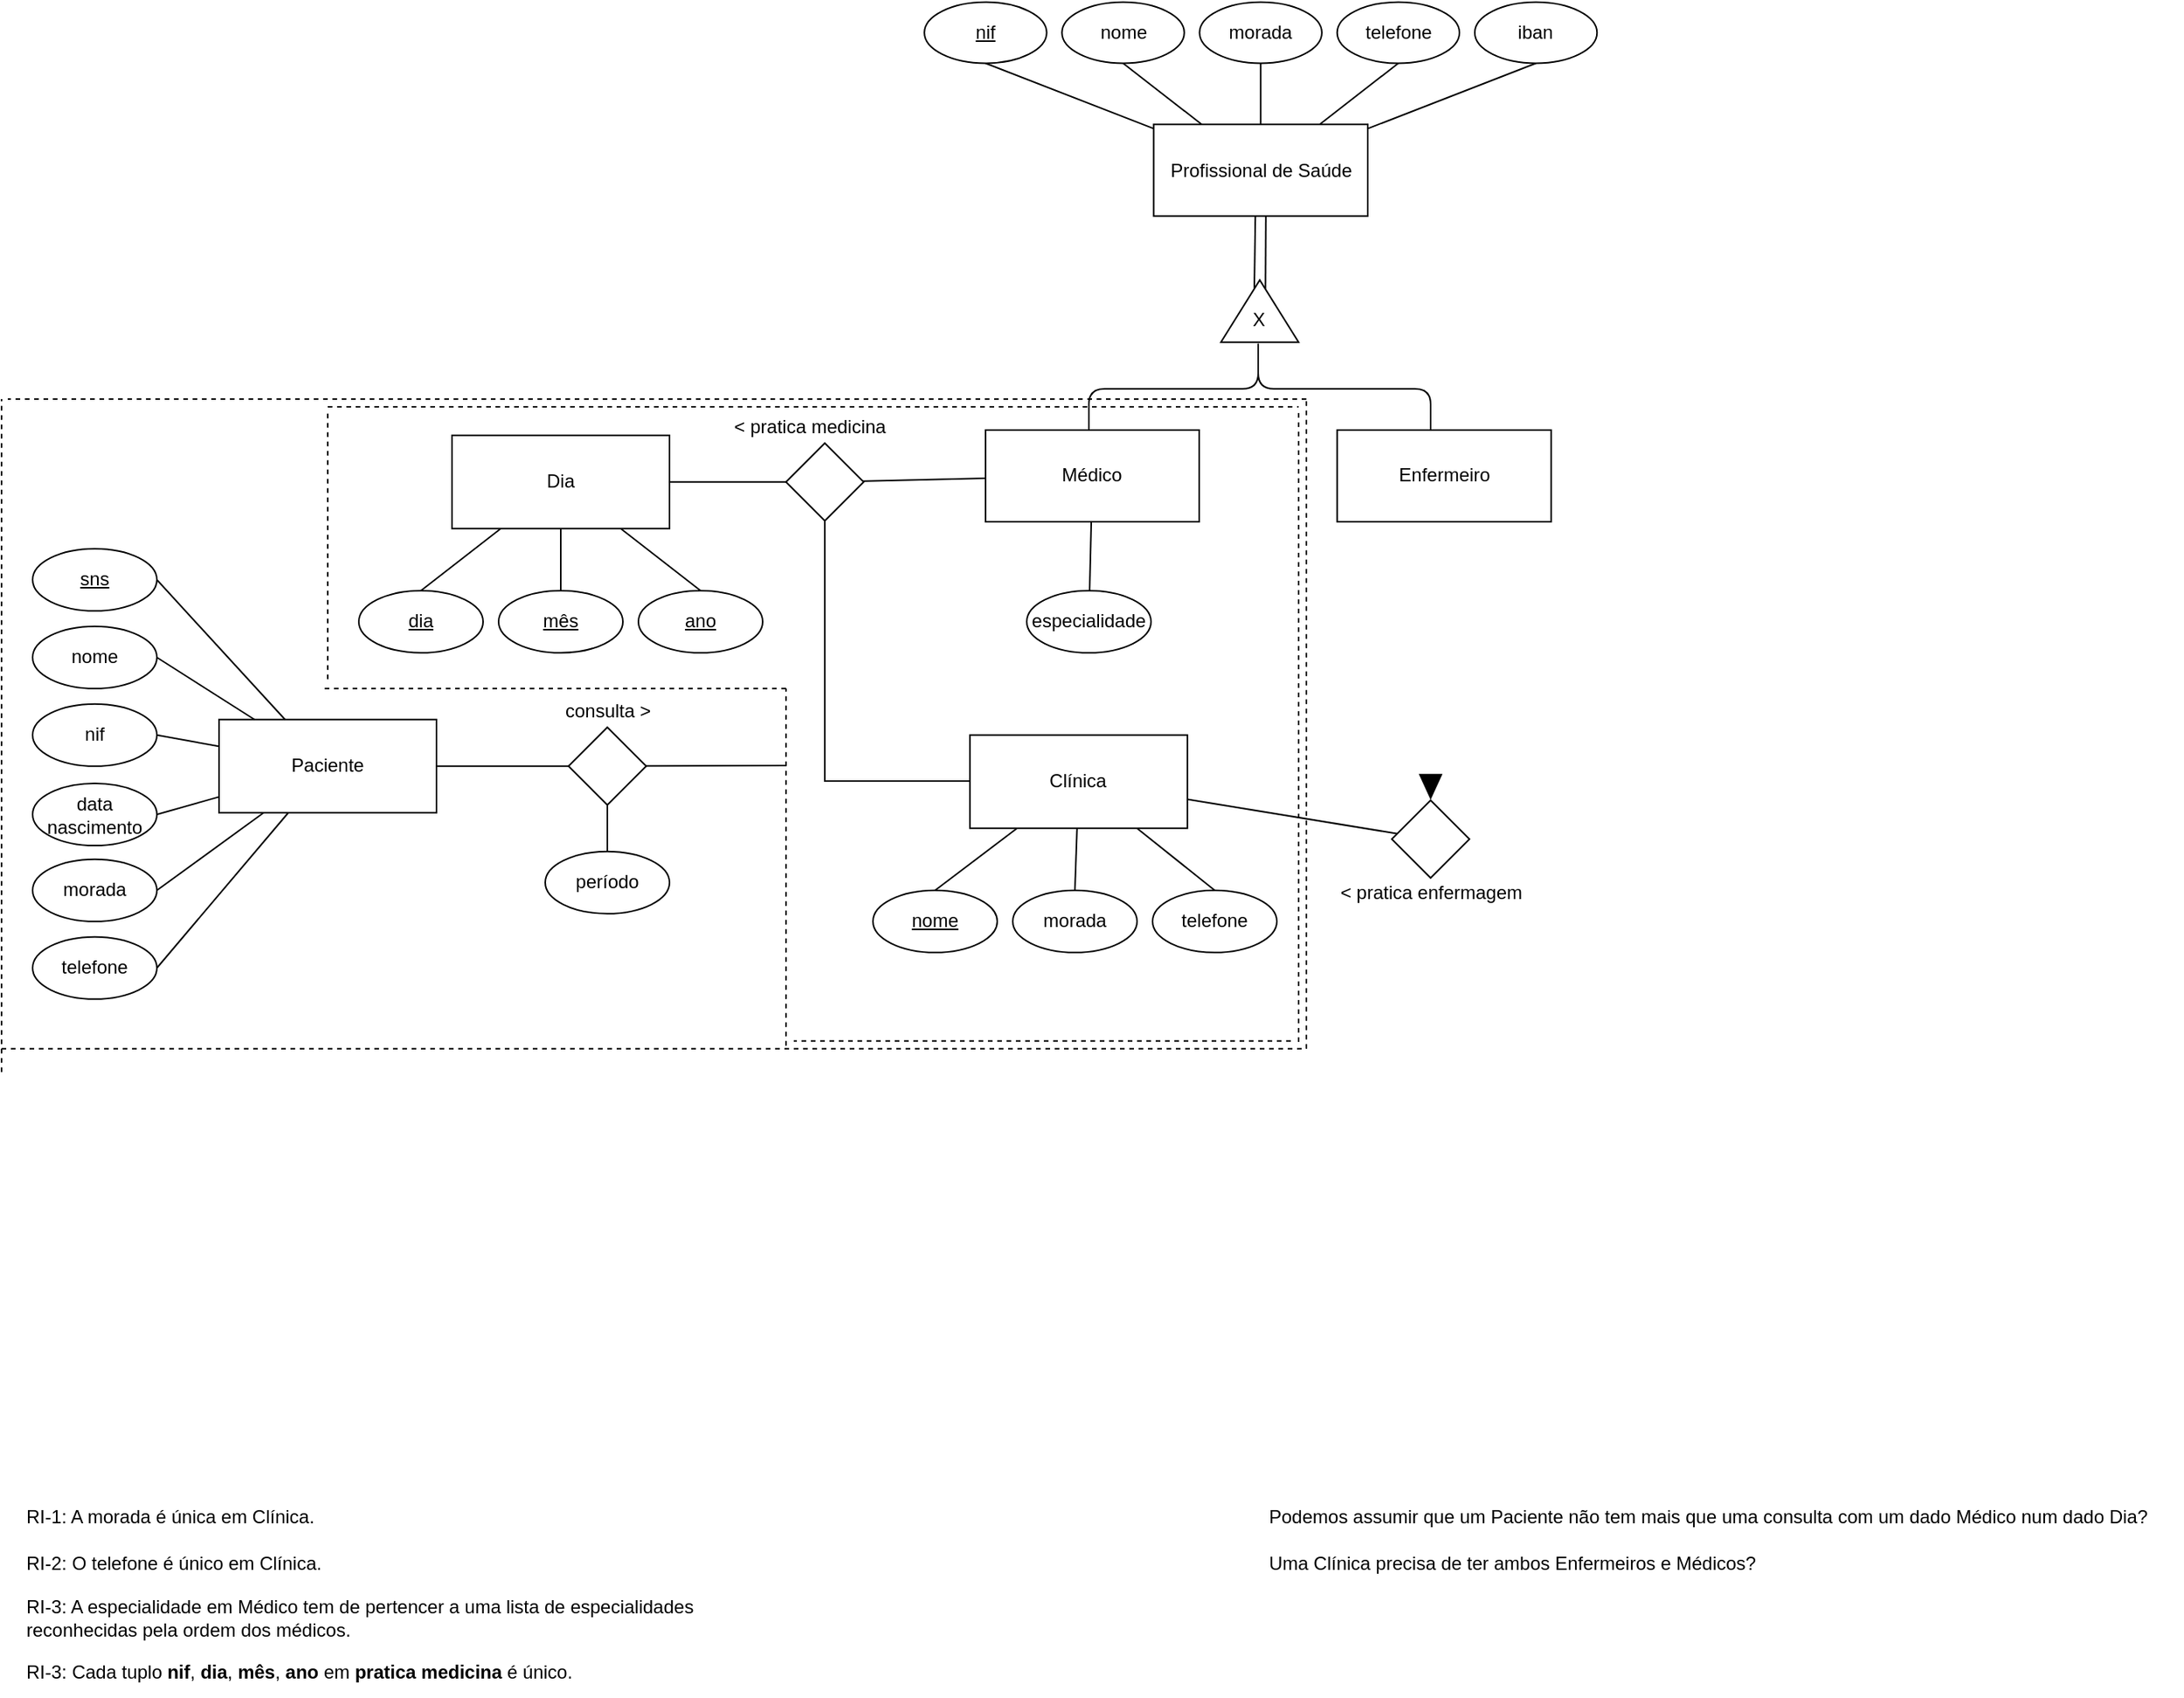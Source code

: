 <mxfile version="24.3.1" type="onedrive">
  <diagram id="R2lEEEUBdFMjLlhIrx00" name="Page-1">
    <mxGraphModel grid="1" page="0" gridSize="9.842" guides="1" tooltips="1" connect="1" arrows="1" fold="1" pageScale="1" pageWidth="850" pageHeight="1100" math="0" shadow="0" extFonts="Permanent Marker^https://fonts.googleapis.com/css?family=Permanent+Marker">
      <root>
        <mxCell id="0" />
        <mxCell id="1" parent="0" />
        <mxCell id="TEJZi5eOK42CqBuls9LL-1" value="Profissional de Saúde" style="whiteSpace=wrap;html=1;align=center;" vertex="1" parent="1">
          <mxGeometry x="767.71" y="118.11" width="137.8" height="59.05" as="geometry" />
        </mxCell>
        <mxCell id="TEJZi5eOK42CqBuls9LL-25" style="edgeStyle=none;rounded=0;orthogonalLoop=1;jettySize=auto;html=1;exitX=0.5;exitY=1;exitDx=0;exitDy=0;strokeColor=default;align=center;verticalAlign=middle;fontFamily=Helvetica;fontSize=12;fontColor=default;labelBackgroundColor=default;endArrow=none;endFill=0;" edge="1" parent="1" source="TEJZi5eOK42CqBuls9LL-2" target="TEJZi5eOK42CqBuls9LL-1">
          <mxGeometry relative="1" as="geometry" />
        </mxCell>
        <mxCell id="TEJZi5eOK42CqBuls9LL-2" value="iban" style="ellipse;whiteSpace=wrap;html=1;align=center;" vertex="1" parent="1">
          <mxGeometry x="974.41" y="39.37" width="78.74" height="39.37" as="geometry" />
        </mxCell>
        <mxCell id="TEJZi5eOK42CqBuls9LL-22" style="edgeStyle=none;rounded=0;orthogonalLoop=1;jettySize=auto;html=1;exitX=0.5;exitY=1;exitDx=0;exitDy=0;strokeColor=default;align=center;verticalAlign=middle;fontFamily=Helvetica;fontSize=12;fontColor=default;labelBackgroundColor=default;endArrow=none;endFill=0;" edge="1" parent="1" source="TEJZi5eOK42CqBuls9LL-8" target="TEJZi5eOK42CqBuls9LL-1">
          <mxGeometry relative="1" as="geometry" />
        </mxCell>
        <mxCell id="TEJZi5eOK42CqBuls9LL-8" value="nome" style="ellipse;whiteSpace=wrap;html=1;align=center;" vertex="1" parent="1">
          <mxGeometry x="708.66" y="39.37" width="78.74" height="39.37" as="geometry" />
        </mxCell>
        <mxCell id="TEJZi5eOK42CqBuls9LL-23" style="edgeStyle=none;rounded=0;orthogonalLoop=1;jettySize=auto;html=1;exitX=0.5;exitY=1;exitDx=0;exitDy=0;strokeColor=default;align=center;verticalAlign=middle;fontFamily=Helvetica;fontSize=12;fontColor=default;labelBackgroundColor=default;endArrow=none;endFill=0;" edge="1" parent="1" source="TEJZi5eOK42CqBuls9LL-9" target="TEJZi5eOK42CqBuls9LL-1">
          <mxGeometry relative="1" as="geometry" />
        </mxCell>
        <mxCell id="TEJZi5eOK42CqBuls9LL-9" value="morada" style="ellipse;whiteSpace=wrap;html=1;align=center;" vertex="1" parent="1">
          <mxGeometry x="797.24" y="39.37" width="78.74" height="39.37" as="geometry" />
        </mxCell>
        <mxCell id="TEJZi5eOK42CqBuls9LL-24" style="edgeStyle=none;rounded=0;orthogonalLoop=1;jettySize=auto;html=1;exitX=0.5;exitY=1;exitDx=0;exitDy=0;strokeColor=default;align=center;verticalAlign=middle;fontFamily=Helvetica;fontSize=12;fontColor=default;labelBackgroundColor=default;endArrow=none;endFill=0;" edge="1" parent="1" source="TEJZi5eOK42CqBuls9LL-10" target="TEJZi5eOK42CqBuls9LL-1">
          <mxGeometry relative="1" as="geometry" />
        </mxCell>
        <mxCell id="TEJZi5eOK42CqBuls9LL-10" value="telefone" style="ellipse;whiteSpace=wrap;html=1;align=center;" vertex="1" parent="1">
          <mxGeometry x="885.83" y="39.37" width="78.73" height="39.37" as="geometry" />
        </mxCell>
        <mxCell id="TEJZi5eOK42CqBuls9LL-20" style="edgeStyle=none;rounded=0;orthogonalLoop=1;jettySize=auto;html=1;exitX=0.5;exitY=1;exitDx=0;exitDy=0;strokeColor=default;align=center;verticalAlign=middle;fontFamily=Helvetica;fontSize=12;fontColor=default;labelBackgroundColor=default;endArrow=none;endFill=0;" edge="1" parent="1" source="TEJZi5eOK42CqBuls9LL-11" target="TEJZi5eOK42CqBuls9LL-1">
          <mxGeometry relative="1" as="geometry" />
        </mxCell>
        <mxCell id="TEJZi5eOK42CqBuls9LL-11" value="&lt;u style=&quot;&quot;&gt;nif&lt;/u&gt;" style="ellipse;whiteSpace=wrap;html=1;align=center;" vertex="1" parent="1">
          <mxGeometry x="620.08" y="39.37" width="78.74" height="39.37" as="geometry" />
        </mxCell>
        <mxCell id="TEJZi5eOK42CqBuls9LL-28" value="" style="endArrow=none;html=1;rounded=0;strokeColor=default;align=center;verticalAlign=middle;fontFamily=Helvetica;fontSize=12;fontColor=default;labelBackgroundColor=default;entryX=0.475;entryY=0.999;entryDx=0;entryDy=0;entryPerimeter=0;exitX=0.855;exitY=0.43;exitDx=0;exitDy=0;exitPerimeter=0;shadow=0;" edge="1" parent="1" source="TEJZi5eOK42CqBuls9LL-29" target="TEJZi5eOK42CqBuls9LL-1">
          <mxGeometry width="50" height="50" relative="1" as="geometry">
            <mxPoint x="829" y="238.37" as="sourcePoint" />
            <mxPoint x="826" y="188.37" as="targetPoint" />
          </mxGeometry>
        </mxCell>
        <mxCell id="TEJZi5eOK42CqBuls9LL-30" value="" style="endArrow=none;html=1;rounded=0;strokeColor=default;align=center;verticalAlign=middle;fontFamily=Helvetica;fontSize=12;fontColor=default;labelBackgroundColor=default;entryX=0.524;entryY=1;entryDx=0;entryDy=0;entryPerimeter=0;exitX=0.855;exitY=0.573;exitDx=0;exitDy=0;exitPerimeter=0;" edge="1" parent="1" source="TEJZi5eOK42CqBuls9LL-29" target="TEJZi5eOK42CqBuls9LL-1">
          <mxGeometry width="50" height="50" relative="1" as="geometry">
            <mxPoint x="806" y="228.37" as="sourcePoint" />
            <mxPoint x="856" y="178.37" as="targetPoint" />
          </mxGeometry>
        </mxCell>
        <mxCell id="TEJZi5eOK42CqBuls9LL-36" style="edgeStyle=orthogonalEdgeStyle;rounded=1;orthogonalLoop=1;jettySize=auto;html=1;strokeColor=default;align=center;verticalAlign=middle;fontFamily=Helvetica;fontSize=12;fontColor=default;labelBackgroundColor=default;endArrow=none;endFill=0;curved=0;" edge="1" parent="1" source="TEJZi5eOK42CqBuls9LL-31" target="TEJZi5eOK42CqBuls9LL-33">
          <mxGeometry relative="1" as="geometry">
            <Array as="points">
              <mxPoint x="835" y="288.37" />
              <mxPoint x="726" y="288.37" />
            </Array>
          </mxGeometry>
        </mxCell>
        <mxCell id="TEJZi5eOK42CqBuls9LL-37" style="edgeStyle=orthogonalEdgeStyle;rounded=1;orthogonalLoop=1;jettySize=auto;html=1;strokeColor=default;align=center;verticalAlign=middle;fontFamily=Helvetica;fontSize=12;fontColor=default;labelBackgroundColor=default;endArrow=none;endFill=0;curved=0;" edge="1" parent="1" source="TEJZi5eOK42CqBuls9LL-31" target="TEJZi5eOK42CqBuls9LL-34">
          <mxGeometry relative="1" as="geometry">
            <Array as="points">
              <mxPoint x="835" y="288.37" />
              <mxPoint x="946" y="288.37" />
            </Array>
          </mxGeometry>
        </mxCell>
        <mxCell id="TEJZi5eOK42CqBuls9LL-33" value="Médico" style="whiteSpace=wrap;html=1;align=center;" vertex="1" parent="1">
          <mxGeometry x="659.45" y="314.96" width="137.55" height="59.06" as="geometry" />
        </mxCell>
        <mxCell id="TEJZi5eOK42CqBuls9LL-34" value="Enfermeiro" style="whiteSpace=wrap;html=1;align=center;" vertex="1" parent="1">
          <mxGeometry x="885.83" y="314.96" width="137.79" height="59.06" as="geometry" />
        </mxCell>
        <mxCell id="TEJZi5eOK42CqBuls9LL-38" value="" style="group" connectable="0" vertex="1" parent="1">
          <mxGeometry x="811" y="218.37" width="50" height="41" as="geometry" />
        </mxCell>
        <mxCell id="TEJZi5eOK42CqBuls9LL-29" value="" style="triangle;whiteSpace=wrap;html=1;strokeColor=default;align=center;verticalAlign=middle;fontFamily=Helvetica;fontSize=12;fontColor=default;labelBackgroundColor=default;fillColor=default;rotation=-90;" vertex="1" parent="TEJZi5eOK42CqBuls9LL-38">
          <mxGeometry x="5" y="-5" width="40" height="50" as="geometry" />
        </mxCell>
        <mxCell id="TEJZi5eOK42CqBuls9LL-31" value="X" style="text;html=1;align=center;verticalAlign=middle;resizable=0;points=[];autosize=1;strokeColor=none;fillColor=none;fontFamily=Helvetica;fontSize=12;fontColor=default;labelBackgroundColor=default;" vertex="1" parent="TEJZi5eOK42CqBuls9LL-38">
          <mxGeometry x="9" y="11" width="30" height="30" as="geometry" />
        </mxCell>
        <mxCell id="TEJZi5eOK42CqBuls9LL-41" value="RI-1: A morada é única&amp;nbsp;em Clínica." style="text;html=1;align=left;verticalAlign=middle;resizable=0;points=[];autosize=1;strokeColor=none;fillColor=none;fontFamily=Helvetica;fontSize=12;fontColor=default;labelBackgroundColor=default;" vertex="1" parent="1">
          <mxGeometry x="40" y="1000" width="210" height="30" as="geometry" />
        </mxCell>
        <mxCell id="TEJZi5eOK42CqBuls9LL-43" value="RI-2: O telefone é único em Clínica." style="text;html=1;align=left;verticalAlign=middle;resizable=0;points=[];autosize=1;strokeColor=none;fillColor=none;fontFamily=Helvetica;fontSize=12;fontColor=default;labelBackgroundColor=default;" vertex="1" parent="1">
          <mxGeometry x="40" y="1030" width="210" height="30" as="geometry" />
        </mxCell>
        <mxCell id="TEJZi5eOK42CqBuls9LL-52" value="" style="edgeStyle=none;rounded=0;orthogonalLoop=1;jettySize=auto;html=1;strokeColor=default;align=center;verticalAlign=middle;fontFamily=Helvetica;fontSize=12;fontColor=default;labelBackgroundColor=default;endArrow=none;endFill=0;" edge="1" parent="1" source="TEJZi5eOK42CqBuls9LL-44" target="TEJZi5eOK42CqBuls9LL-51">
          <mxGeometry relative="1" as="geometry" />
        </mxCell>
        <mxCell id="TEJZi5eOK42CqBuls9LL-44" value="Clínica" style="whiteSpace=wrap;html=1;align=center;" vertex="1" parent="1">
          <mxGeometry x="649.4" y="511.37" width="140" height="60" as="geometry" />
        </mxCell>
        <mxCell id="TEJZi5eOK42CqBuls9LL-98" style="edgeStyle=none;rounded=0;orthogonalLoop=1;jettySize=auto;html=1;exitX=0.5;exitY=0;exitDx=0;exitDy=0;strokeColor=default;align=center;verticalAlign=middle;fontFamily=Helvetica;fontSize=12;fontColor=default;labelBackgroundColor=default;autosize=1;resizable=0;endArrow=none;endFill=0;" edge="1" parent="1" source="TEJZi5eOK42CqBuls9LL-45" target="TEJZi5eOK42CqBuls9LL-44">
          <mxGeometry relative="1" as="geometry" />
        </mxCell>
        <mxCell id="TEJZi5eOK42CqBuls9LL-45" value="&lt;u style=&quot;&quot;&gt;nome&lt;/u&gt;" style="ellipse;whiteSpace=wrap;html=1;align=center;" vertex="1" parent="1">
          <mxGeometry x="587" y="611.37" width="80" height="40" as="geometry" />
        </mxCell>
        <mxCell id="TEJZi5eOK42CqBuls9LL-99" style="edgeStyle=none;rounded=0;orthogonalLoop=1;jettySize=auto;html=1;exitX=0.5;exitY=0;exitDx=0;exitDy=0;strokeColor=default;align=center;verticalAlign=middle;fontFamily=Helvetica;fontSize=12;fontColor=default;labelBackgroundColor=default;autosize=1;resizable=0;endArrow=none;endFill=0;" edge="1" parent="1" source="TEJZi5eOK42CqBuls9LL-46" target="TEJZi5eOK42CqBuls9LL-44">
          <mxGeometry relative="1" as="geometry" />
        </mxCell>
        <mxCell id="TEJZi5eOK42CqBuls9LL-46" value="morada" style="ellipse;whiteSpace=wrap;html=1;align=center;" vertex="1" parent="1">
          <mxGeometry x="677" y="611.37" width="80" height="40" as="geometry" />
        </mxCell>
        <mxCell id="TEJZi5eOK42CqBuls9LL-100" style="edgeStyle=none;rounded=0;orthogonalLoop=1;jettySize=auto;html=1;exitX=0.5;exitY=0;exitDx=0;exitDy=0;strokeColor=default;align=center;verticalAlign=middle;fontFamily=Helvetica;fontSize=12;fontColor=default;labelBackgroundColor=default;autosize=1;resizable=0;endArrow=none;endFill=0;" edge="1" parent="1" source="TEJZi5eOK42CqBuls9LL-47" target="TEJZi5eOK42CqBuls9LL-44">
          <mxGeometry relative="1" as="geometry" />
        </mxCell>
        <mxCell id="TEJZi5eOK42CqBuls9LL-47" value="telefone" style="ellipse;whiteSpace=wrap;html=1;align=center;" vertex="1" parent="1">
          <mxGeometry x="767" y="611.37" width="80" height="40" as="geometry" />
        </mxCell>
        <mxCell id="TEJZi5eOK42CqBuls9LL-51" value="" style="rhombus;whiteSpace=wrap;html=1;" vertex="1" parent="1">
          <mxGeometry x="921" y="553.37" width="50" height="50" as="geometry" />
        </mxCell>
        <mxCell id="TEJZi5eOK42CqBuls9LL-55" value="&amp;lt; pratica enfermagem" style="text;html=1;align=center;verticalAlign=middle;resizable=0;points=[];autosize=1;strokeColor=none;fillColor=none;fontFamily=Helvetica;fontSize=12;fontColor=default;labelBackgroundColor=default;" vertex="1" parent="1">
          <mxGeometry x="876" y="598.37" width="140" height="30" as="geometry" />
        </mxCell>
        <mxCell id="TEJZi5eOK42CqBuls9LL-59" value="" style="edgeStyle=none;rounded=0;orthogonalLoop=1;jettySize=auto;html=1;strokeColor=default;align=center;verticalAlign=middle;fontFamily=Helvetica;fontSize=12;fontColor=default;labelBackgroundColor=default;endArrow=none;endFill=0;" edge="1" parent="1" source="TEJZi5eOK42CqBuls9LL-56" target="TEJZi5eOK42CqBuls9LL-58">
          <mxGeometry relative="1" as="geometry" />
        </mxCell>
        <mxCell id="TEJZi5eOK42CqBuls9LL-56" value="Dia" style="whiteSpace=wrap;html=1;align=center;" vertex="1" parent="1">
          <mxGeometry x="316" y="318.37" width="140" height="60" as="geometry" />
        </mxCell>
        <mxCell id="TEJZi5eOK42CqBuls9LL-60" style="edgeStyle=none;rounded=0;orthogonalLoop=1;jettySize=auto;html=1;strokeColor=default;align=center;verticalAlign=middle;fontFamily=Helvetica;fontSize=12;fontColor=default;labelBackgroundColor=default;endArrow=none;endFill=0;" edge="1" parent="1" source="TEJZi5eOK42CqBuls9LL-58" target="TEJZi5eOK42CqBuls9LL-33">
          <mxGeometry relative="1" as="geometry" />
        </mxCell>
        <mxCell id="TEJZi5eOK42CqBuls9LL-61" style="edgeStyle=orthogonalEdgeStyle;rounded=0;orthogonalLoop=1;jettySize=auto;html=1;strokeColor=default;align=center;verticalAlign=middle;fontFamily=Helvetica;fontSize=12;fontColor=default;labelBackgroundColor=default;endArrow=none;endFill=0;exitX=0.5;exitY=1;exitDx=0;exitDy=0;" edge="1" parent="1" source="TEJZi5eOK42CqBuls9LL-58" target="TEJZi5eOK42CqBuls9LL-44">
          <mxGeometry relative="1" as="geometry">
            <Array as="points">
              <mxPoint x="556" y="541" />
            </Array>
          </mxGeometry>
        </mxCell>
        <mxCell id="TEJZi5eOK42CqBuls9LL-58" value="" style="rhombus;whiteSpace=wrap;html=1;" vertex="1" parent="1">
          <mxGeometry x="531" y="323.37" width="50" height="50" as="geometry" />
        </mxCell>
        <mxCell id="TEJZi5eOK42CqBuls9LL-62" value="&amp;lt; pratica medicina" style="text;html=1;align=center;verticalAlign=middle;resizable=0;points=[];autosize=1;strokeColor=none;fillColor=none;fontFamily=Helvetica;fontSize=12;fontColor=default;labelBackgroundColor=default;" vertex="1" parent="1">
          <mxGeometry x="486" y="298.37" width="120" height="30" as="geometry" />
        </mxCell>
        <mxCell id="TEJZi5eOK42CqBuls9LL-64" style="edgeStyle=none;rounded=0;orthogonalLoop=1;jettySize=auto;html=1;strokeColor=default;align=center;verticalAlign=middle;fontFamily=Helvetica;fontSize=12;fontColor=default;labelBackgroundColor=default;endArrow=none;endFill=0;" edge="1" parent="1" source="TEJZi5eOK42CqBuls9LL-63" target="TEJZi5eOK42CqBuls9LL-33">
          <mxGeometry relative="1" as="geometry" />
        </mxCell>
        <mxCell id="TEJZi5eOK42CqBuls9LL-63" value="especialidade" style="ellipse;whiteSpace=wrap;html=1;align=center;" vertex="1" parent="1">
          <mxGeometry x="686" y="418.37" width="80" height="40" as="geometry" />
        </mxCell>
        <mxCell id="TEJZi5eOK42CqBuls9LL-65" value="RI-3: Cada tuplo&amp;nbsp;&lt;b&gt;nif&lt;/b&gt;, &lt;b&gt;dia&lt;/b&gt;, &lt;b&gt;mês&lt;/b&gt;, &lt;b&gt;ano &lt;/b&gt;em&amp;nbsp;&lt;b&gt;pratica medicina&lt;/b&gt; é único." style="text;html=1;align=left;verticalAlign=middle;resizable=0;points=[];autosize=1;strokeColor=none;fillColor=none;fontFamily=Helvetica;fontSize=12;fontColor=default;" vertex="1" parent="1">
          <mxGeometry x="40" y="1100" width="380" height="30" as="geometry" />
        </mxCell>
        <mxCell id="TEJZi5eOK42CqBuls9LL-67" value="RI-3: A especialidade em Médico tem de pertencer a&amp;nbsp;&lt;span style=&quot;background-color: initial;&quot;&gt;uma lista de especialidades&lt;/span&gt;&lt;div&gt;reconhecidas pela ordem dos médicos.&lt;/div&gt;" style="text;html=1;align=left;verticalAlign=middle;resizable=0;points=[];autosize=1;strokeColor=none;fillColor=none;fontFamily=Helvetica;fontSize=12;fontColor=default;" vertex="1" parent="1">
          <mxGeometry x="40" y="1060" width="450" height="40" as="geometry" />
        </mxCell>
        <mxCell id="TEJZi5eOK42CqBuls9LL-97" style="edgeStyle=none;rounded=0;orthogonalLoop=1;jettySize=auto;html=1;exitX=0.5;exitY=0;exitDx=0;exitDy=0;strokeColor=default;align=center;verticalAlign=middle;fontFamily=Helvetica;fontSize=12;fontColor=default;labelBackgroundColor=default;autosize=1;resizable=0;endArrow=none;endFill=0;" edge="1" parent="1" source="TEJZi5eOK42CqBuls9LL-69" target="TEJZi5eOK42CqBuls9LL-56">
          <mxGeometry relative="1" as="geometry" />
        </mxCell>
        <mxCell id="TEJZi5eOK42CqBuls9LL-69" value="&lt;u style=&quot;&quot;&gt;dia&lt;/u&gt;" style="ellipse;whiteSpace=wrap;html=1;align=center;" vertex="1" parent="1">
          <mxGeometry x="256" y="418.37" width="80" height="40" as="geometry" />
        </mxCell>
        <mxCell id="TEJZi5eOK42CqBuls9LL-96" style="edgeStyle=none;rounded=0;orthogonalLoop=1;jettySize=auto;html=1;exitX=0.5;exitY=0;exitDx=0;exitDy=0;strokeColor=default;align=center;verticalAlign=middle;fontFamily=Helvetica;fontSize=12;fontColor=default;labelBackgroundColor=default;autosize=1;resizable=0;endArrow=none;endFill=0;" edge="1" parent="1" source="TEJZi5eOK42CqBuls9LL-70" target="TEJZi5eOK42CqBuls9LL-56">
          <mxGeometry relative="1" as="geometry" />
        </mxCell>
        <mxCell id="TEJZi5eOK42CqBuls9LL-70" value="&lt;u style=&quot;&quot;&gt;mês&lt;/u&gt;" style="ellipse;whiteSpace=wrap;html=1;align=center;" vertex="1" parent="1">
          <mxGeometry x="346" y="418.37" width="80" height="40" as="geometry" />
        </mxCell>
        <mxCell id="TEJZi5eOK42CqBuls9LL-95" style="edgeStyle=none;rounded=0;orthogonalLoop=1;jettySize=auto;html=1;exitX=0.5;exitY=0;exitDx=0;exitDy=0;strokeColor=default;align=center;verticalAlign=middle;fontFamily=Helvetica;fontSize=12;fontColor=default;labelBackgroundColor=default;autosize=1;resizable=0;endArrow=none;endFill=0;" edge="1" parent="1" source="TEJZi5eOK42CqBuls9LL-71" target="TEJZi5eOK42CqBuls9LL-56">
          <mxGeometry relative="1" as="geometry" />
        </mxCell>
        <mxCell id="TEJZi5eOK42CqBuls9LL-71" value="&lt;u style=&quot;&quot;&gt;ano&lt;/u&gt;" style="ellipse;whiteSpace=wrap;html=1;align=center;" vertex="1" parent="1">
          <mxGeometry x="436" y="418.37" width="80" height="40" as="geometry" />
        </mxCell>
        <mxCell id="TEJZi5eOK42CqBuls9LL-75" value="" style="endArrow=none;dashed=1;html=1;rounded=0;strokeColor=default;align=center;verticalAlign=middle;fontFamily=Helvetica;fontSize=12;fontColor=default;labelBackgroundColor=default;autosize=1;resizable=0;" edge="1" parent="1">
          <mxGeometry width="50" height="50" relative="1" as="geometry">
            <mxPoint x="861" y="709" as="sourcePoint" />
            <mxPoint x="861" y="302" as="targetPoint" />
          </mxGeometry>
        </mxCell>
        <mxCell id="TEJZi5eOK42CqBuls9LL-76" value="" style="endArrow=none;dashed=1;html=1;rounded=0;strokeColor=default;align=center;verticalAlign=middle;fontFamily=Helvetica;fontSize=12;fontColor=default;labelBackgroundColor=default;autosize=1;resizable=0;" edge="1" parent="1">
          <mxGeometry width="50" height="50" relative="1" as="geometry">
            <mxPoint x="236" y="300" as="sourcePoint" />
            <mxPoint x="861" y="300" as="targetPoint" />
          </mxGeometry>
        </mxCell>
        <mxCell id="TEJZi5eOK42CqBuls9LL-77" value="" style="endArrow=none;dashed=1;html=1;rounded=0;strokeColor=default;align=center;verticalAlign=middle;fontFamily=Helvetica;fontSize=12;fontColor=default;labelBackgroundColor=default;autosize=1;resizable=0;" edge="1" parent="1">
          <mxGeometry width="50" height="50" relative="1" as="geometry">
            <mxPoint x="236" y="304.37" as="sourcePoint" />
            <mxPoint x="236" y="478" as="targetPoint" />
          </mxGeometry>
        </mxCell>
        <mxCell id="TEJZi5eOK42CqBuls9LL-78" value="" style="endArrow=none;dashed=1;html=1;rounded=0;strokeColor=default;align=center;verticalAlign=middle;fontFamily=Helvetica;fontSize=12;fontColor=default;labelBackgroundColor=default;autosize=1;resizable=0;" edge="1" parent="1">
          <mxGeometry width="50" height="50" relative="1" as="geometry">
            <mxPoint x="856" y="708.37" as="sourcePoint" />
            <mxPoint x="536" y="708.37" as="targetPoint" />
          </mxGeometry>
        </mxCell>
        <mxCell id="TEJZi5eOK42CqBuls9LL-79" value="" style="endArrow=none;dashed=1;html=1;rounded=0;strokeColor=default;align=center;verticalAlign=middle;fontFamily=Helvetica;fontSize=12;fontColor=default;labelBackgroundColor=default;autosize=1;resizable=0;" edge="1" parent="1">
          <mxGeometry width="50" height="50" relative="1" as="geometry">
            <mxPoint x="531" y="481.37" as="sourcePoint" />
            <mxPoint x="231" y="481.37" as="targetPoint" />
          </mxGeometry>
        </mxCell>
        <mxCell id="TEJZi5eOK42CqBuls9LL-80" value="" style="endArrow=none;dashed=1;html=1;rounded=0;strokeColor=default;align=center;verticalAlign=middle;fontFamily=Helvetica;fontSize=12;fontColor=default;labelBackgroundColor=default;autosize=1;resizable=0;" edge="1" parent="1">
          <mxGeometry width="50" height="50" relative="1" as="geometry">
            <mxPoint x="531" y="711.37" as="sourcePoint" />
            <mxPoint x="531" y="481.37" as="targetPoint" />
          </mxGeometry>
        </mxCell>
        <mxCell id="TEJZi5eOK42CqBuls9LL-81" value="Podemos assumir que um Paciente não tem mais que uma consulta com um dado Médico num dado Dia?" style="text;html=1;align=left;verticalAlign=middle;resizable=0;points=[];autosize=1;strokeColor=none;fillColor=none;fontFamily=Helvetica;fontSize=12;fontColor=default;" vertex="1" parent="1">
          <mxGeometry x="840" y="1000" width="590" height="30" as="geometry" />
        </mxCell>
        <mxCell id="TEJZi5eOK42CqBuls9LL-82" value="Uma Clínica precisa de ter ambos Enfermeiros e Médicos?" style="text;html=1;align=left;verticalAlign=middle;resizable=0;points=[];autosize=1;strokeColor=none;fillColor=none;fontFamily=Helvetica;fontSize=12;fontColor=default;" vertex="1" parent="1">
          <mxGeometry x="840" y="1030" width="340" height="30" as="geometry" />
        </mxCell>
        <mxCell id="TEJZi5eOK42CqBuls9LL-90" style="edgeStyle=none;rounded=0;orthogonalLoop=1;jettySize=auto;html=1;strokeColor=default;align=center;verticalAlign=middle;fontFamily=Helvetica;fontSize=12;fontColor=default;labelBackgroundColor=default;autosize=1;resizable=0;endArrow=none;endFill=0;" edge="1" parent="1" source="TEJZi5eOK42CqBuls9LL-87" target="TEJZi5eOK42CqBuls9LL-89">
          <mxGeometry relative="1" as="geometry" />
        </mxCell>
        <mxCell id="TEJZi5eOK42CqBuls9LL-87" value="Paciente" style="whiteSpace=wrap;html=1;align=center;" vertex="1" parent="1">
          <mxGeometry x="166" y="501.37" width="140" height="60" as="geometry" />
        </mxCell>
        <mxCell id="TEJZi5eOK42CqBuls9LL-91" style="edgeStyle=none;rounded=0;orthogonalLoop=1;jettySize=auto;html=1;strokeColor=default;align=center;verticalAlign=middle;fontFamily=Helvetica;fontSize=12;fontColor=default;labelBackgroundColor=default;autosize=1;resizable=0;endArrow=none;endFill=0;" edge="1" parent="1" source="TEJZi5eOK42CqBuls9LL-89">
          <mxGeometry relative="1" as="geometry">
            <mxPoint x="531" y="531" as="targetPoint" />
          </mxGeometry>
        </mxCell>
        <mxCell id="TEJZi5eOK42CqBuls9LL-89" value="" style="rhombus;whiteSpace=wrap;html=1;" vertex="1" parent="1">
          <mxGeometry x="391" y="506.37" width="50" height="50" as="geometry" />
        </mxCell>
        <mxCell id="TEJZi5eOK42CqBuls9LL-102" style="edgeStyle=none;rounded=0;orthogonalLoop=1;jettySize=auto;html=1;exitX=0.5;exitY=0;exitDx=0;exitDy=0;strokeColor=default;align=center;verticalAlign=middle;fontFamily=Helvetica;fontSize=12;fontColor=default;labelBackgroundColor=default;autosize=1;resizable=0;endArrow=none;endFill=0;" edge="1" parent="1" source="TEJZi5eOK42CqBuls9LL-92" target="TEJZi5eOK42CqBuls9LL-89">
          <mxGeometry relative="1" as="geometry" />
        </mxCell>
        <mxCell id="TEJZi5eOK42CqBuls9LL-92" value="período" style="ellipse;whiteSpace=wrap;html=1;align=center;" vertex="1" parent="1">
          <mxGeometry x="376" y="586.37" width="80" height="40" as="geometry" />
        </mxCell>
        <mxCell id="TEJZi5eOK42CqBuls9LL-101" value="consulta &amp;gt;" style="text;html=1;align=center;verticalAlign=middle;resizable=0;points=[];autosize=1;strokeColor=none;fillColor=none;fontFamily=Helvetica;fontSize=12;fontColor=default;" vertex="1" parent="1">
          <mxGeometry x="376" y="481.37" width="80" height="30" as="geometry" />
        </mxCell>
        <mxCell id="l-TClVt151bAfrIc-c_a-11" style="rounded=0;orthogonalLoop=1;jettySize=auto;html=1;exitX=1;exitY=0.5;exitDx=0;exitDy=0;endArrow=none;endFill=0;" edge="1" parent="1" source="TEJZi5eOK42CqBuls9LL-104" target="TEJZi5eOK42CqBuls9LL-87">
          <mxGeometry relative="1" as="geometry" />
        </mxCell>
        <mxCell id="TEJZi5eOK42CqBuls9LL-104" value="&lt;u&gt;sns&lt;/u&gt;" style="ellipse;whiteSpace=wrap;html=1;align=center;" vertex="1" parent="1">
          <mxGeometry x="46" y="391.37" width="80" height="40" as="geometry" />
        </mxCell>
        <mxCell id="l-TClVt151bAfrIc-c_a-1" value="" style="triangle;whiteSpace=wrap;html=1;rotation=90;fillColor=#000000;" vertex="1" parent="1">
          <mxGeometry x="938.5" y="537.5" width="15" height="13.75" as="geometry" />
        </mxCell>
        <mxCell id="l-TClVt151bAfrIc-c_a-12" style="edgeStyle=none;rounded=0;orthogonalLoop=1;jettySize=auto;html=1;exitX=1;exitY=0.5;exitDx=0;exitDy=0;strokeColor=default;align=center;verticalAlign=middle;fontFamily=Helvetica;fontSize=11;fontColor=default;labelBackgroundColor=default;endArrow=none;endFill=0;" edge="1" parent="1" source="l-TClVt151bAfrIc-c_a-6" target="TEJZi5eOK42CqBuls9LL-87">
          <mxGeometry relative="1" as="geometry" />
        </mxCell>
        <mxCell id="l-TClVt151bAfrIc-c_a-6" value="nome" style="ellipse;whiteSpace=wrap;html=1;align=center;" vertex="1" parent="1">
          <mxGeometry x="46" y="441.37" width="80" height="40" as="geometry" />
        </mxCell>
        <mxCell id="l-TClVt151bAfrIc-c_a-13" style="edgeStyle=none;rounded=0;orthogonalLoop=1;jettySize=auto;html=1;exitX=1;exitY=0.5;exitDx=0;exitDy=0;strokeColor=default;align=center;verticalAlign=middle;fontFamily=Helvetica;fontSize=11;fontColor=default;labelBackgroundColor=default;endArrow=none;endFill=0;" edge="1" parent="1" source="l-TClVt151bAfrIc-c_a-7" target="TEJZi5eOK42CqBuls9LL-87">
          <mxGeometry relative="1" as="geometry" />
        </mxCell>
        <mxCell id="l-TClVt151bAfrIc-c_a-7" value="nif" style="ellipse;whiteSpace=wrap;html=1;align=center;" vertex="1" parent="1">
          <mxGeometry x="46" y="491.37" width="80" height="40" as="geometry" />
        </mxCell>
        <mxCell id="l-TClVt151bAfrIc-c_a-14" style="edgeStyle=none;rounded=0;orthogonalLoop=1;jettySize=auto;html=1;exitX=1;exitY=0.5;exitDx=0;exitDy=0;strokeColor=default;align=center;verticalAlign=middle;fontFamily=Helvetica;fontSize=11;fontColor=default;labelBackgroundColor=default;endArrow=none;endFill=0;" edge="1" parent="1" source="l-TClVt151bAfrIc-c_a-8" target="TEJZi5eOK42CqBuls9LL-87">
          <mxGeometry relative="1" as="geometry" />
        </mxCell>
        <mxCell id="l-TClVt151bAfrIc-c_a-8" value="data nascimento" style="ellipse;whiteSpace=wrap;html=1;align=center;" vertex="1" parent="1">
          <mxGeometry x="46" y="542.5" width="80" height="40" as="geometry" />
        </mxCell>
        <mxCell id="l-TClVt151bAfrIc-c_a-16" style="edgeStyle=none;rounded=0;orthogonalLoop=1;jettySize=auto;html=1;exitX=1;exitY=0.5;exitDx=0;exitDy=0;strokeColor=default;align=center;verticalAlign=middle;fontFamily=Helvetica;fontSize=11;fontColor=default;labelBackgroundColor=default;endArrow=none;endFill=0;" edge="1" parent="1" source="l-TClVt151bAfrIc-c_a-9" target="TEJZi5eOK42CqBuls9LL-87">
          <mxGeometry relative="1" as="geometry" />
        </mxCell>
        <mxCell id="l-TClVt151bAfrIc-c_a-9" value="morada" style="ellipse;whiteSpace=wrap;html=1;align=center;" vertex="1" parent="1">
          <mxGeometry x="46" y="591.37" width="80" height="40" as="geometry" />
        </mxCell>
        <mxCell id="l-TClVt151bAfrIc-c_a-17" style="edgeStyle=none;rounded=0;orthogonalLoop=1;jettySize=auto;html=1;exitX=1;exitY=0.5;exitDx=0;exitDy=0;strokeColor=default;align=center;verticalAlign=middle;fontFamily=Helvetica;fontSize=11;fontColor=default;labelBackgroundColor=default;endArrow=none;endFill=0;" edge="1" parent="1" source="l-TClVt151bAfrIc-c_a-10" target="TEJZi5eOK42CqBuls9LL-87">
          <mxGeometry relative="1" as="geometry" />
        </mxCell>
        <mxCell id="l-TClVt151bAfrIc-c_a-10" value="telefone" style="ellipse;whiteSpace=wrap;html=1;align=center;" vertex="1" parent="1">
          <mxGeometry x="46" y="641.37" width="80" height="40" as="geometry" />
        </mxCell>
        <mxCell id="l-TClVt151bAfrIc-c_a-18" value="" style="endArrow=none;dashed=1;html=1;rounded=0;strokeColor=default;align=center;verticalAlign=middle;fontFamily=Helvetica;fontSize=11;fontColor=default;labelBackgroundColor=default;" edge="1" parent="1">
          <mxGeometry width="50" height="50" relative="1" as="geometry">
            <mxPoint x="26" y="728.37" as="sourcePoint" />
            <mxPoint x="26" y="295" as="targetPoint" />
          </mxGeometry>
        </mxCell>
        <mxCell id="l-TClVt151bAfrIc-c_a-19" value="" style="endArrow=none;dashed=1;html=1;rounded=0;strokeColor=default;align=center;verticalAlign=middle;fontFamily=Helvetica;fontSize=11;fontColor=default;labelBackgroundColor=default;" edge="1" parent="1">
          <mxGeometry width="50" height="50" relative="1" as="geometry">
            <mxPoint x="26" y="713.37" as="sourcePoint" />
            <mxPoint x="866" y="713.37" as="targetPoint" />
          </mxGeometry>
        </mxCell>
        <mxCell id="l-TClVt151bAfrIc-c_a-20" value="" style="endArrow=none;dashed=1;html=1;rounded=0;strokeColor=default;align=center;verticalAlign=middle;fontFamily=Helvetica;fontSize=11;fontColor=default;labelBackgroundColor=default;" edge="1" parent="1">
          <mxGeometry width="50" height="50" relative="1" as="geometry">
            <mxPoint x="866" y="296.37" as="sourcePoint" />
            <mxPoint x="866" y="714" as="targetPoint" />
          </mxGeometry>
        </mxCell>
        <mxCell id="l-TClVt151bAfrIc-c_a-21" value="" style="endArrow=none;dashed=1;html=1;rounded=0;strokeColor=default;align=center;verticalAlign=middle;fontFamily=Helvetica;fontSize=11;fontColor=default;labelBackgroundColor=default;" edge="1" parent="1">
          <mxGeometry width="50" height="50" relative="1" as="geometry">
            <mxPoint x="866" y="295" as="sourcePoint" />
            <mxPoint x="30" y="295" as="targetPoint" />
          </mxGeometry>
        </mxCell>
      </root>
    </mxGraphModel>
  </diagram>
</mxfile>
